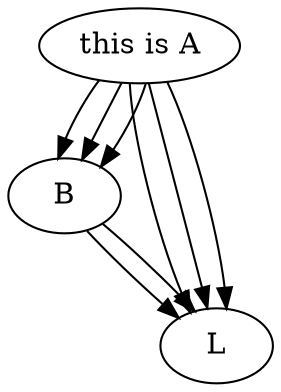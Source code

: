 // a graph
digraph {
	A [label="this is A"]
	B
	L
	A -> B
	A -> L
	A [label="this is A"]
	B
	L
	A -> B
	A -> L
	B -> L
	A [label="this is A"]
	B
	L
	A -> B
	A -> L
	B -> L
}
